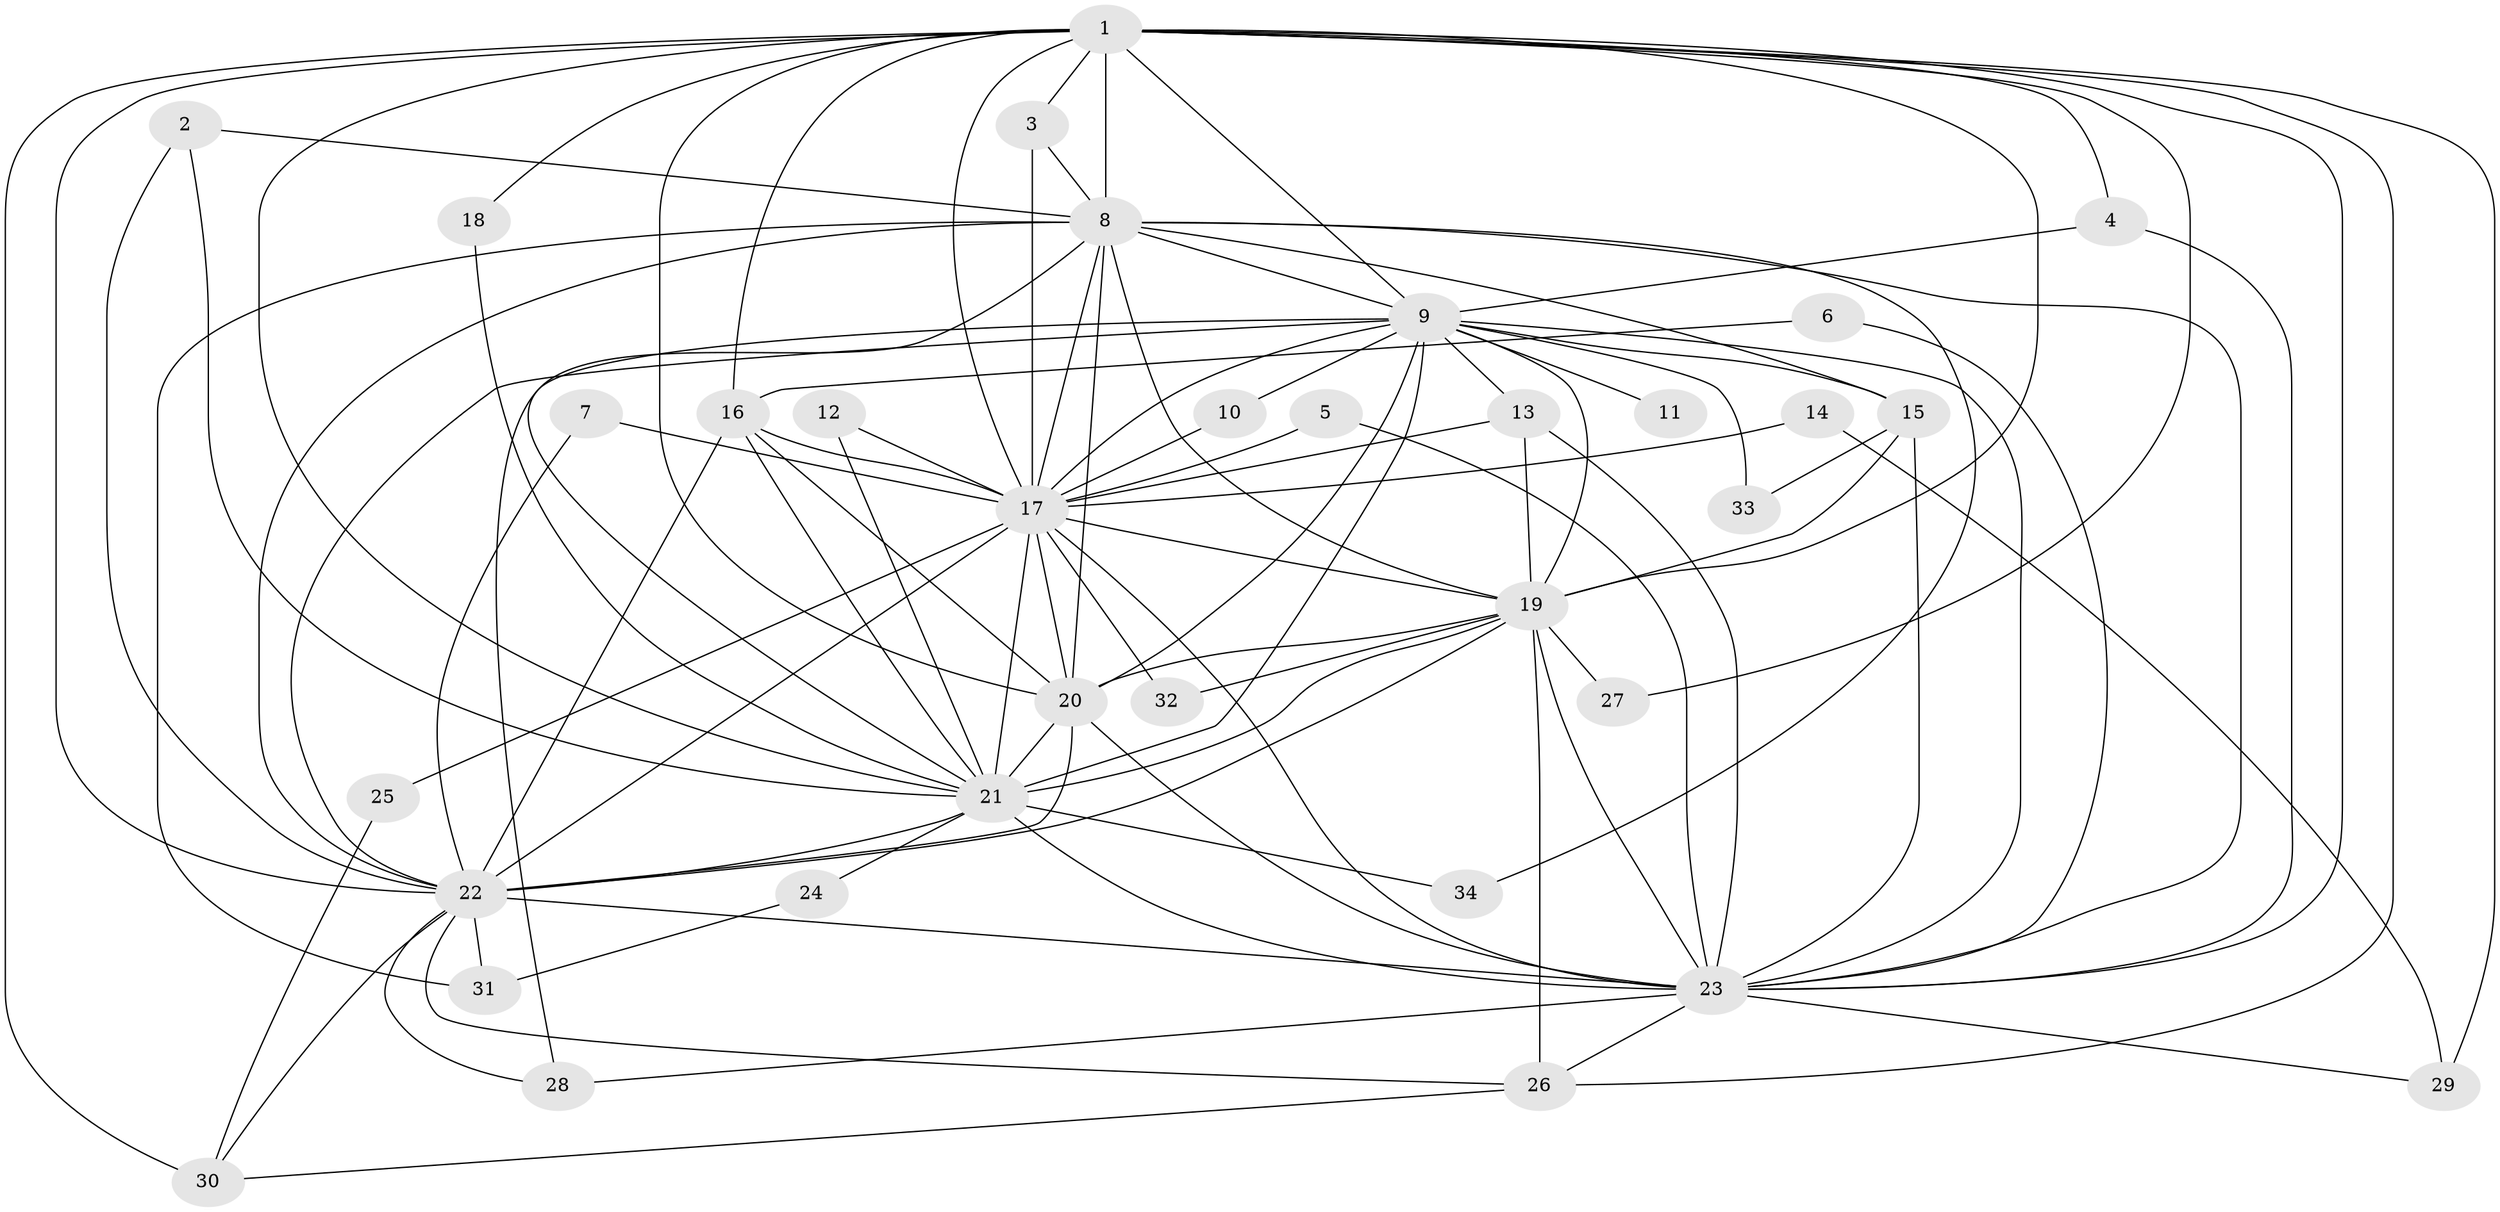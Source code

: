 // original degree distribution, {12: 0.029850746268656716, 17: 0.014925373134328358, 18: 0.014925373134328358, 15: 0.014925373134328358, 19: 0.029850746268656716, 14: 0.014925373134328358, 22: 0.014925373134328358, 20: 0.014925373134328358, 3: 0.13432835820895522, 4: 0.08955223880597014, 5: 0.07462686567164178, 2: 0.5522388059701493}
// Generated by graph-tools (version 1.1) at 2025/25/03/09/25 03:25:50]
// undirected, 34 vertices, 99 edges
graph export_dot {
graph [start="1"]
  node [color=gray90,style=filled];
  1;
  2;
  3;
  4;
  5;
  6;
  7;
  8;
  9;
  10;
  11;
  12;
  13;
  14;
  15;
  16;
  17;
  18;
  19;
  20;
  21;
  22;
  23;
  24;
  25;
  26;
  27;
  28;
  29;
  30;
  31;
  32;
  33;
  34;
  1 -- 3 [weight=1.0];
  1 -- 4 [weight=1.0];
  1 -- 8 [weight=2.0];
  1 -- 9 [weight=3.0];
  1 -- 16 [weight=1.0];
  1 -- 17 [weight=4.0];
  1 -- 18 [weight=1.0];
  1 -- 19 [weight=3.0];
  1 -- 20 [weight=2.0];
  1 -- 21 [weight=2.0];
  1 -- 22 [weight=2.0];
  1 -- 23 [weight=3.0];
  1 -- 26 [weight=1.0];
  1 -- 27 [weight=1.0];
  1 -- 29 [weight=1.0];
  1 -- 30 [weight=1.0];
  2 -- 8 [weight=1.0];
  2 -- 21 [weight=1.0];
  2 -- 22 [weight=1.0];
  3 -- 8 [weight=1.0];
  3 -- 17 [weight=1.0];
  4 -- 9 [weight=1.0];
  4 -- 23 [weight=1.0];
  5 -- 17 [weight=1.0];
  5 -- 23 [weight=1.0];
  6 -- 16 [weight=1.0];
  6 -- 23 [weight=1.0];
  7 -- 17 [weight=1.0];
  7 -- 22 [weight=1.0];
  8 -- 9 [weight=1.0];
  8 -- 15 [weight=1.0];
  8 -- 17 [weight=1.0];
  8 -- 19 [weight=2.0];
  8 -- 20 [weight=1.0];
  8 -- 21 [weight=1.0];
  8 -- 22 [weight=1.0];
  8 -- 23 [weight=1.0];
  8 -- 31 [weight=1.0];
  8 -- 34 [weight=1.0];
  9 -- 10 [weight=1.0];
  9 -- 11 [weight=1.0];
  9 -- 13 [weight=1.0];
  9 -- 15 [weight=1.0];
  9 -- 17 [weight=1.0];
  9 -- 19 [weight=2.0];
  9 -- 20 [weight=1.0];
  9 -- 21 [weight=2.0];
  9 -- 22 [weight=1.0];
  9 -- 23 [weight=1.0];
  9 -- 28 [weight=2.0];
  9 -- 33 [weight=1.0];
  10 -- 17 [weight=1.0];
  12 -- 17 [weight=1.0];
  12 -- 21 [weight=1.0];
  13 -- 17 [weight=1.0];
  13 -- 19 [weight=1.0];
  13 -- 23 [weight=1.0];
  14 -- 17 [weight=2.0];
  14 -- 29 [weight=1.0];
  15 -- 19 [weight=2.0];
  15 -- 23 [weight=1.0];
  15 -- 33 [weight=1.0];
  16 -- 17 [weight=1.0];
  16 -- 20 [weight=1.0];
  16 -- 21 [weight=1.0];
  16 -- 22 [weight=1.0];
  17 -- 19 [weight=1.0];
  17 -- 20 [weight=2.0];
  17 -- 21 [weight=1.0];
  17 -- 22 [weight=1.0];
  17 -- 23 [weight=2.0];
  17 -- 25 [weight=1.0];
  17 -- 32 [weight=1.0];
  18 -- 21 [weight=1.0];
  19 -- 20 [weight=1.0];
  19 -- 21 [weight=1.0];
  19 -- 22 [weight=1.0];
  19 -- 23 [weight=1.0];
  19 -- 26 [weight=1.0];
  19 -- 27 [weight=1.0];
  19 -- 32 [weight=1.0];
  20 -- 21 [weight=1.0];
  20 -- 22 [weight=2.0];
  20 -- 23 [weight=1.0];
  21 -- 22 [weight=1.0];
  21 -- 23 [weight=2.0];
  21 -- 24 [weight=1.0];
  21 -- 34 [weight=1.0];
  22 -- 23 [weight=1.0];
  22 -- 26 [weight=1.0];
  22 -- 28 [weight=1.0];
  22 -- 30 [weight=1.0];
  22 -- 31 [weight=2.0];
  23 -- 26 [weight=1.0];
  23 -- 28 [weight=1.0];
  23 -- 29 [weight=1.0];
  24 -- 31 [weight=1.0];
  25 -- 30 [weight=1.0];
  26 -- 30 [weight=1.0];
}
